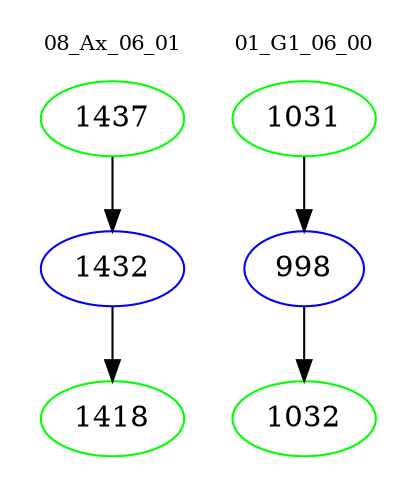digraph{
subgraph cluster_0 {
color = white
label = "08_Ax_06_01";
fontsize=10;
T0_1437 [label="1437", color="green"]
T0_1437 -> T0_1432 [color="black"]
T0_1432 [label="1432", color="blue"]
T0_1432 -> T0_1418 [color="black"]
T0_1418 [label="1418", color="green"]
}
subgraph cluster_1 {
color = white
label = "01_G1_06_00";
fontsize=10;
T1_1031 [label="1031", color="green"]
T1_1031 -> T1_998 [color="black"]
T1_998 [label="998", color="blue"]
T1_998 -> T1_1032 [color="black"]
T1_1032 [label="1032", color="green"]
}
}
